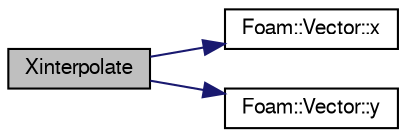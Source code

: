 digraph "Xinterpolate"
{
  bgcolor="transparent";
  edge [fontname="FreeSans",fontsize="10",labelfontname="FreeSans",labelfontsize="10"];
  node [fontname="FreeSans",fontsize="10",shape=record];
  rankdir="LR";
  Node77975 [label="Xinterpolate",height=0.2,width=0.4,color="black", fillcolor="grey75", style="filled", fontcolor="black"];
  Node77975 -> Node77976 [color="midnightblue",fontsize="10",style="solid",fontname="FreeSans"];
  Node77976 [label="Foam::Vector::x",height=0.2,width=0.4,color="black",URL="$a28442.html#a63327976e5a8359700064a02ae22548e"];
  Node77975 -> Node77977 [color="midnightblue",fontsize="10",style="solid",fontname="FreeSans"];
  Node77977 [label="Foam::Vector::y",height=0.2,width=0.4,color="black",URL="$a28442.html#a1ee865f676fbac703a49c6654dd3ad74"];
}
